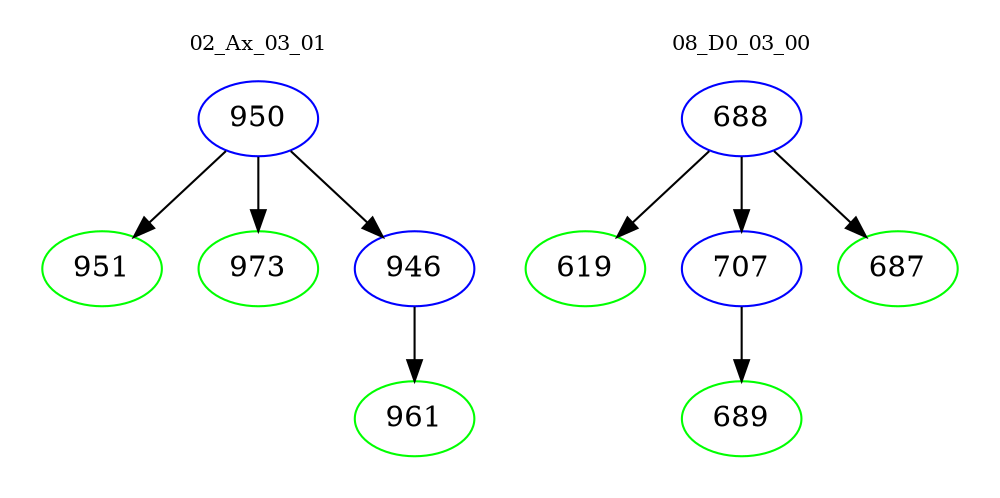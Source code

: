 digraph{
subgraph cluster_0 {
color = white
label = "02_Ax_03_01";
fontsize=10;
T0_950 [label="950", color="blue"]
T0_950 -> T0_951 [color="black"]
T0_951 [label="951", color="green"]
T0_950 -> T0_973 [color="black"]
T0_973 [label="973", color="green"]
T0_950 -> T0_946 [color="black"]
T0_946 [label="946", color="blue"]
T0_946 -> T0_961 [color="black"]
T0_961 [label="961", color="green"]
}
subgraph cluster_1 {
color = white
label = "08_D0_03_00";
fontsize=10;
T1_688 [label="688", color="blue"]
T1_688 -> T1_619 [color="black"]
T1_619 [label="619", color="green"]
T1_688 -> T1_707 [color="black"]
T1_707 [label="707", color="blue"]
T1_707 -> T1_689 [color="black"]
T1_689 [label="689", color="green"]
T1_688 -> T1_687 [color="black"]
T1_687 [label="687", color="green"]
}
}
